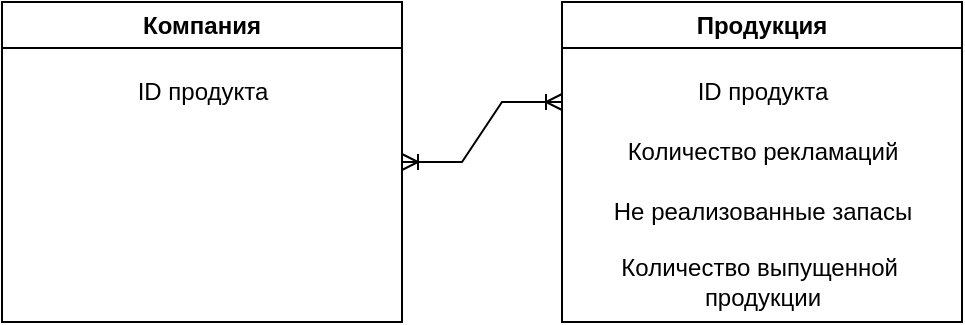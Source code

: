 <mxfile version="24.7.17">
  <diagram name="Страница — 1" id="UBDgASpTmtEg0OKTBGHf">
    <mxGraphModel dx="880" dy="468" grid="1" gridSize="10" guides="1" tooltips="1" connect="1" arrows="1" fold="1" page="1" pageScale="1" pageWidth="827" pageHeight="1169" background="#FFFFFF" math="0" shadow="0">
      <root>
        <mxCell id="0" />
        <mxCell id="1" parent="0" />
        <mxCell id="ImvOHI5258spmYm3OSAT-2" value="Компания" style="swimlane;whiteSpace=wrap;html=1;" vertex="1" parent="1">
          <mxGeometry x="90" y="80" width="200" height="160" as="geometry" />
        </mxCell>
        <mxCell id="ImvOHI5258spmYm3OSAT-7" value="ID продукта" style="text;html=1;align=center;verticalAlign=middle;resizable=0;points=[];autosize=1;strokeColor=none;fillColor=none;" vertex="1" parent="ImvOHI5258spmYm3OSAT-2">
          <mxGeometry x="55" y="30" width="90" height="30" as="geometry" />
        </mxCell>
        <mxCell id="ImvOHI5258spmYm3OSAT-3" value="Продукция" style="swimlane;whiteSpace=wrap;html=1;" vertex="1" parent="1">
          <mxGeometry x="370" y="80" width="200" height="160" as="geometry" />
        </mxCell>
        <mxCell id="ImvOHI5258spmYm3OSAT-5" value="Не реализованные запасы" style="text;html=1;align=center;verticalAlign=middle;resizable=0;points=[];autosize=1;strokeColor=none;fillColor=none;" vertex="1" parent="ImvOHI5258spmYm3OSAT-3">
          <mxGeometry x="15" y="90" width="170" height="30" as="geometry" />
        </mxCell>
        <mxCell id="ImvOHI5258spmYm3OSAT-4" value="Количество рекламаций" style="text;html=1;align=center;verticalAlign=middle;resizable=0;points=[];autosize=1;strokeColor=none;fillColor=none;" vertex="1" parent="ImvOHI5258spmYm3OSAT-3">
          <mxGeometry x="20" y="60" width="160" height="30" as="geometry" />
        </mxCell>
        <mxCell id="ImvOHI5258spmYm3OSAT-8" value="ID продукта" style="text;html=1;align=center;verticalAlign=middle;resizable=0;points=[];autosize=1;strokeColor=none;fillColor=none;" vertex="1" parent="ImvOHI5258spmYm3OSAT-3">
          <mxGeometry x="55" y="30" width="90" height="30" as="geometry" />
        </mxCell>
        <mxCell id="ImvOHI5258spmYm3OSAT-6" value="Количество выпущенной&amp;nbsp;&lt;div&gt;продукции&lt;/div&gt;" style="text;html=1;align=center;verticalAlign=middle;resizable=0;points=[];autosize=1;strokeColor=none;fillColor=none;" vertex="1" parent="ImvOHI5258spmYm3OSAT-3">
          <mxGeometry x="15" y="120" width="170" height="40" as="geometry" />
        </mxCell>
        <mxCell id="ImvOHI5258spmYm3OSAT-15" value="" style="edgeStyle=entityRelationEdgeStyle;fontSize=12;html=1;endArrow=ERoneToMany;startArrow=ERoneToMany;rounded=0;" edge="1" parent="1" source="ImvOHI5258spmYm3OSAT-2">
          <mxGeometry width="100" height="100" relative="1" as="geometry">
            <mxPoint x="290" y="130" as="sourcePoint" />
            <mxPoint x="370" y="130" as="targetPoint" />
          </mxGeometry>
        </mxCell>
      </root>
    </mxGraphModel>
  </diagram>
</mxfile>
